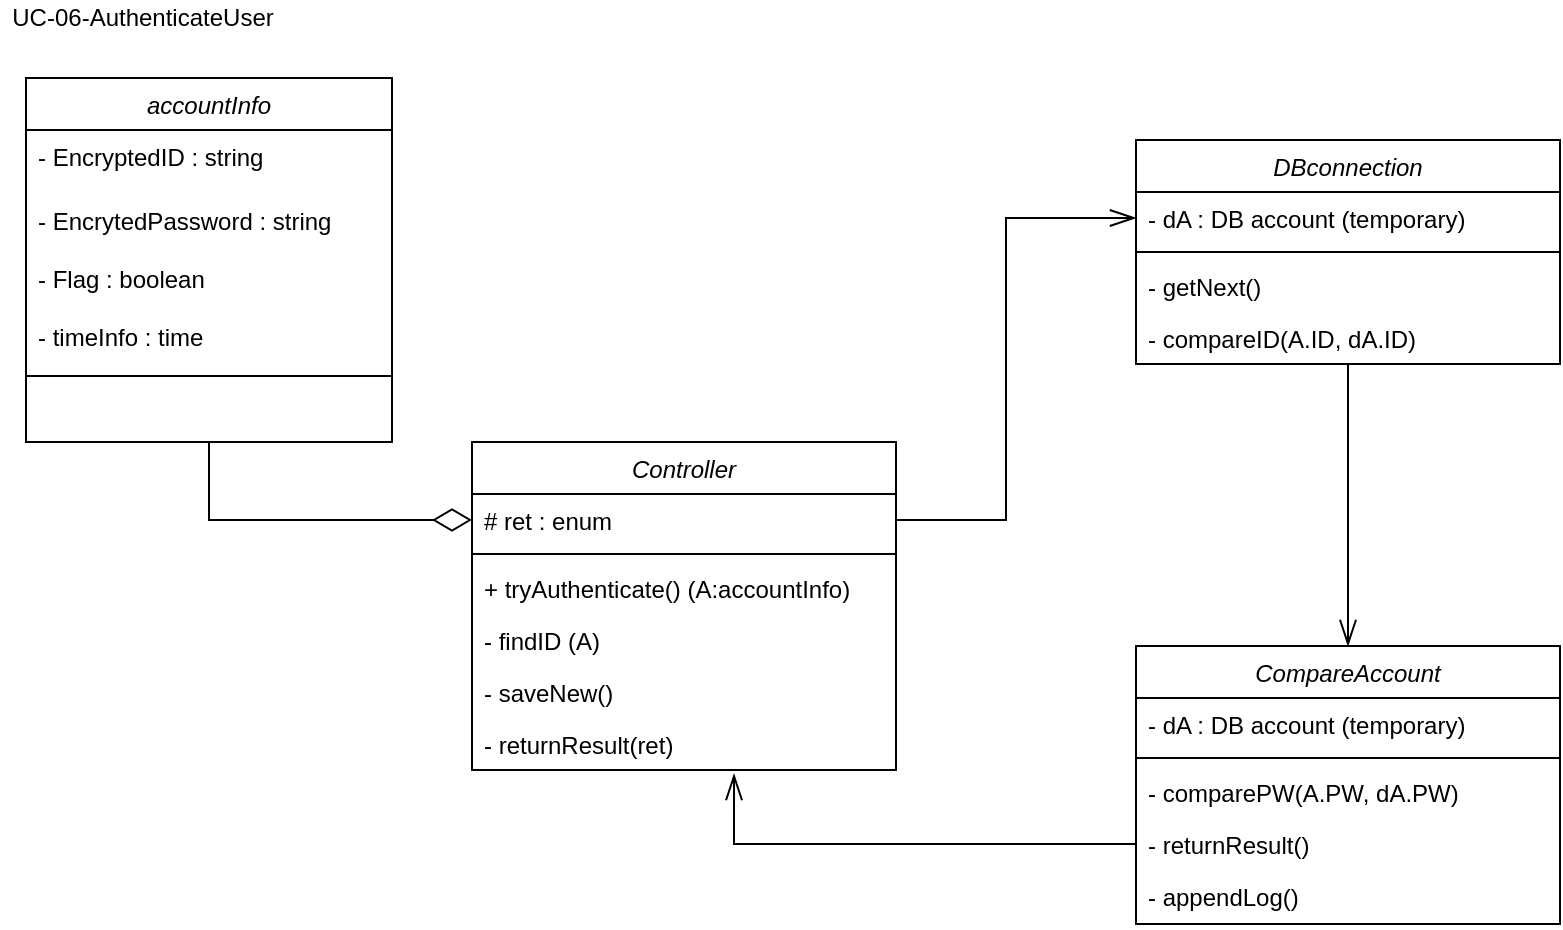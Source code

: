 <mxfile version="14.6.11" type="device"><diagram id="C5RBs43oDa-KdzZeNtuy" name="Page-1"><mxGraphModel dx="1155" dy="781" grid="0" gridSize="10" guides="1" tooltips="1" connect="1" arrows="1" fold="1" page="1" pageScale="1" pageWidth="827" pageHeight="1169" math="0" shadow="0"><root><mxCell id="WIyWlLk6GJQsqaUBKTNV-0"/><mxCell id="WIyWlLk6GJQsqaUBKTNV-1" parent="WIyWlLk6GJQsqaUBKTNV-0"/><mxCell id="_OxDIwBgwFHxbiOc1xIm-0" value="Controller" style="swimlane;fontStyle=2;align=center;verticalAlign=top;childLayout=stackLayout;horizontal=1;startSize=26;horizontalStack=0;resizeParent=1;resizeLast=0;collapsible=1;marginBottom=0;rounded=0;shadow=0;strokeWidth=1;" vertex="1" parent="WIyWlLk6GJQsqaUBKTNV-1"><mxGeometry x="242" y="229" width="212" height="164" as="geometry"><mxRectangle x="230" y="140" width="160" height="26" as="alternateBounds"/></mxGeometry></mxCell><mxCell id="_OxDIwBgwFHxbiOc1xIm-1" value="# ret : enum" style="text;align=left;verticalAlign=top;spacingLeft=4;spacingRight=4;overflow=hidden;rotatable=0;points=[[0,0.5],[1,0.5]];portConstraint=eastwest;rounded=0;shadow=0;html=0;" vertex="1" parent="_OxDIwBgwFHxbiOc1xIm-0"><mxGeometry y="26" width="212" height="26" as="geometry"/></mxCell><mxCell id="_OxDIwBgwFHxbiOc1xIm-2" value="" style="line;html=1;strokeWidth=1;align=left;verticalAlign=middle;spacingTop=-1;spacingLeft=3;spacingRight=3;rotatable=0;labelPosition=right;points=[];portConstraint=eastwest;" vertex="1" parent="_OxDIwBgwFHxbiOc1xIm-0"><mxGeometry y="52" width="212" height="8" as="geometry"/></mxCell><mxCell id="_OxDIwBgwFHxbiOc1xIm-3" value="+ tryAuthenticate() (A:accountInfo)&#10;" style="text;align=left;verticalAlign=top;spacingLeft=4;spacingRight=4;overflow=hidden;rotatable=0;points=[[0,0.5],[1,0.5]];portConstraint=eastwest;" vertex="1" parent="_OxDIwBgwFHxbiOc1xIm-0"><mxGeometry y="60" width="212" height="26" as="geometry"/></mxCell><mxCell id="_OxDIwBgwFHxbiOc1xIm-4" value="- findID (A)&#10;" style="text;align=left;verticalAlign=top;spacingLeft=4;spacingRight=4;overflow=hidden;rotatable=0;points=[[0,0.5],[1,0.5]];portConstraint=eastwest;" vertex="1" parent="_OxDIwBgwFHxbiOc1xIm-0"><mxGeometry y="86" width="212" height="26" as="geometry"/></mxCell><mxCell id="_OxDIwBgwFHxbiOc1xIm-5" value="- saveNew()&#10;" style="text;align=left;verticalAlign=top;spacingLeft=4;spacingRight=4;overflow=hidden;rotatable=0;points=[[0,0.5],[1,0.5]];portConstraint=eastwest;" vertex="1" parent="_OxDIwBgwFHxbiOc1xIm-0"><mxGeometry y="112" width="212" height="26" as="geometry"/></mxCell><mxCell id="_OxDIwBgwFHxbiOc1xIm-31" value="- returnResult(ret)&#10;" style="text;align=left;verticalAlign=top;spacingLeft=4;spacingRight=4;overflow=hidden;rotatable=0;points=[[0,0.5],[1,0.5]];portConstraint=eastwest;" vertex="1" parent="_OxDIwBgwFHxbiOc1xIm-0"><mxGeometry y="138" width="212" height="26" as="geometry"/></mxCell><mxCell id="_OxDIwBgwFHxbiOc1xIm-6" style="edgeStyle=orthogonalEdgeStyle;rounded=0;orthogonalLoop=1;jettySize=auto;html=1;entryX=0;entryY=0.5;entryDx=0;entryDy=0;endArrow=diamondThin;endFill=0;endSize=17;" edge="1" parent="WIyWlLk6GJQsqaUBKTNV-1" source="_OxDIwBgwFHxbiOc1xIm-7" target="_OxDIwBgwFHxbiOc1xIm-1"><mxGeometry relative="1" as="geometry"/></mxCell><mxCell id="_OxDIwBgwFHxbiOc1xIm-7" value="accountInfo" style="swimlane;fontStyle=2;align=center;verticalAlign=top;childLayout=stackLayout;horizontal=1;startSize=26;horizontalStack=0;resizeParent=1;resizeLast=0;collapsible=1;marginBottom=0;rounded=0;shadow=0;strokeWidth=1;" vertex="1" parent="WIyWlLk6GJQsqaUBKTNV-1"><mxGeometry x="19" y="47" width="183" height="182" as="geometry"><mxRectangle x="230" y="140" width="160" height="26" as="alternateBounds"/></mxGeometry></mxCell><mxCell id="_OxDIwBgwFHxbiOc1xIm-8" value="- EncryptedID : string" style="text;align=left;verticalAlign=top;spacingLeft=4;spacingRight=4;overflow=hidden;rotatable=0;points=[[0,0.5],[1,0.5]];portConstraint=eastwest;rounded=0;shadow=0;html=0;" vertex="1" parent="_OxDIwBgwFHxbiOc1xIm-7"><mxGeometry y="26" width="183" height="32" as="geometry"/></mxCell><mxCell id="_OxDIwBgwFHxbiOc1xIm-9" value="- EncrytedPassword : string" style="text;align=left;verticalAlign=top;spacingLeft=4;spacingRight=4;overflow=hidden;rotatable=0;points=[[0,0.5],[1,0.5]];portConstraint=eastwest;rounded=0;shadow=0;html=0;" vertex="1" parent="_OxDIwBgwFHxbiOc1xIm-7"><mxGeometry y="58" width="183" height="29" as="geometry"/></mxCell><mxCell id="_OxDIwBgwFHxbiOc1xIm-10" value="- Flag : boolean" style="text;align=left;verticalAlign=top;spacingLeft=4;spacingRight=4;overflow=hidden;rotatable=0;points=[[0,0.5],[1,0.5]];portConstraint=eastwest;rounded=0;shadow=0;html=0;" vertex="1" parent="_OxDIwBgwFHxbiOc1xIm-7"><mxGeometry y="87" width="183" height="29" as="geometry"/></mxCell><mxCell id="_OxDIwBgwFHxbiOc1xIm-11" value="- timeInfo : time" style="text;align=left;verticalAlign=top;spacingLeft=4;spacingRight=4;overflow=hidden;rotatable=0;points=[[0,0.5],[1,0.5]];portConstraint=eastwest;rounded=0;shadow=0;html=0;" vertex="1" parent="_OxDIwBgwFHxbiOc1xIm-7"><mxGeometry y="116" width="183" height="29" as="geometry"/></mxCell><mxCell id="_OxDIwBgwFHxbiOc1xIm-12" value="" style="line;html=1;strokeWidth=1;align=left;verticalAlign=middle;spacingTop=-1;spacingLeft=3;spacingRight=3;rotatable=0;labelPosition=right;points=[];portConstraint=eastwest;" vertex="1" parent="_OxDIwBgwFHxbiOc1xIm-7"><mxGeometry y="145" width="183" height="8" as="geometry"/></mxCell><mxCell id="_OxDIwBgwFHxbiOc1xIm-13" value="UC-06-AuthenticateUser" style="text;html=1;align=center;verticalAlign=middle;resizable=0;points=[];autosize=1;strokeColor=none;" vertex="1" parent="WIyWlLk6GJQsqaUBKTNV-1"><mxGeometry x="6" y="8" width="141" height="18" as="geometry"/></mxCell><mxCell id="_OxDIwBgwFHxbiOc1xIm-25" style="edgeStyle=orthogonalEdgeStyle;rounded=0;orthogonalLoop=1;jettySize=auto;html=1;entryX=0.5;entryY=0;entryDx=0;entryDy=0;endArrow=openThin;endFill=0;endSize=11;" edge="1" parent="WIyWlLk6GJQsqaUBKTNV-1" source="_OxDIwBgwFHxbiOc1xIm-14" target="_OxDIwBgwFHxbiOc1xIm-20"><mxGeometry relative="1" as="geometry"/></mxCell><mxCell id="_OxDIwBgwFHxbiOc1xIm-14" value="DBconnection" style="swimlane;fontStyle=2;align=center;verticalAlign=top;childLayout=stackLayout;horizontal=1;startSize=26;horizontalStack=0;resizeParent=1;resizeLast=0;collapsible=1;marginBottom=0;rounded=0;shadow=0;strokeWidth=1;" vertex="1" parent="WIyWlLk6GJQsqaUBKTNV-1"><mxGeometry x="574" y="78" width="212" height="112" as="geometry"><mxRectangle x="230" y="140" width="160" height="26" as="alternateBounds"/></mxGeometry></mxCell><mxCell id="_OxDIwBgwFHxbiOc1xIm-15" value="- dA : DB account (temporary)" style="text;align=left;verticalAlign=top;spacingLeft=4;spacingRight=4;overflow=hidden;rotatable=0;points=[[0,0.5],[1,0.5]];portConstraint=eastwest;rounded=0;shadow=0;html=0;" vertex="1" parent="_OxDIwBgwFHxbiOc1xIm-14"><mxGeometry y="26" width="212" height="26" as="geometry"/></mxCell><mxCell id="_OxDIwBgwFHxbiOc1xIm-16" value="" style="line;html=1;strokeWidth=1;align=left;verticalAlign=middle;spacingTop=-1;spacingLeft=3;spacingRight=3;rotatable=0;labelPosition=right;points=[];portConstraint=eastwest;" vertex="1" parent="_OxDIwBgwFHxbiOc1xIm-14"><mxGeometry y="52" width="212" height="8" as="geometry"/></mxCell><mxCell id="_OxDIwBgwFHxbiOc1xIm-17" value="- getNext()" style="text;align=left;verticalAlign=top;spacingLeft=4;spacingRight=4;overflow=hidden;rotatable=0;points=[[0,0.5],[1,0.5]];portConstraint=eastwest;" vertex="1" parent="_OxDIwBgwFHxbiOc1xIm-14"><mxGeometry y="60" width="212" height="26" as="geometry"/></mxCell><mxCell id="_OxDIwBgwFHxbiOc1xIm-18" value="- compareID(A.ID, dA.ID)" style="text;align=left;verticalAlign=top;spacingLeft=4;spacingRight=4;overflow=hidden;rotatable=0;points=[[0,0.5],[1,0.5]];portConstraint=eastwest;" vertex="1" parent="_OxDIwBgwFHxbiOc1xIm-14"><mxGeometry y="86" width="212" height="26" as="geometry"/></mxCell><mxCell id="_OxDIwBgwFHxbiOc1xIm-19" style="edgeStyle=orthogonalEdgeStyle;rounded=0;orthogonalLoop=1;jettySize=auto;html=1;entryX=0;entryY=0.5;entryDx=0;entryDy=0;endArrow=openThin;endFill=0;endSize=11;" edge="1" parent="WIyWlLk6GJQsqaUBKTNV-1" source="_OxDIwBgwFHxbiOc1xIm-1" target="_OxDIwBgwFHxbiOc1xIm-15"><mxGeometry relative="1" as="geometry"/></mxCell><mxCell id="_OxDIwBgwFHxbiOc1xIm-20" value="CompareAccount" style="swimlane;fontStyle=2;align=center;verticalAlign=top;childLayout=stackLayout;horizontal=1;startSize=26;horizontalStack=0;resizeParent=1;resizeLast=0;collapsible=1;marginBottom=0;rounded=0;shadow=0;strokeWidth=1;" vertex="1" parent="WIyWlLk6GJQsqaUBKTNV-1"><mxGeometry x="574" y="331" width="212" height="139" as="geometry"><mxRectangle x="230" y="140" width="160" height="26" as="alternateBounds"/></mxGeometry></mxCell><mxCell id="_OxDIwBgwFHxbiOc1xIm-21" value="- dA : DB account (temporary)" style="text;align=left;verticalAlign=top;spacingLeft=4;spacingRight=4;overflow=hidden;rotatable=0;points=[[0,0.5],[1,0.5]];portConstraint=eastwest;rounded=0;shadow=0;html=0;" vertex="1" parent="_OxDIwBgwFHxbiOc1xIm-20"><mxGeometry y="26" width="212" height="26" as="geometry"/></mxCell><mxCell id="_OxDIwBgwFHxbiOc1xIm-22" value="" style="line;html=1;strokeWidth=1;align=left;verticalAlign=middle;spacingTop=-1;spacingLeft=3;spacingRight=3;rotatable=0;labelPosition=right;points=[];portConstraint=eastwest;" vertex="1" parent="_OxDIwBgwFHxbiOc1xIm-20"><mxGeometry y="52" width="212" height="8" as="geometry"/></mxCell><mxCell id="_OxDIwBgwFHxbiOc1xIm-23" value="- comparePW(A.PW, dA.PW)" style="text;align=left;verticalAlign=top;spacingLeft=4;spacingRight=4;overflow=hidden;rotatable=0;points=[[0,0.5],[1,0.5]];portConstraint=eastwest;" vertex="1" parent="_OxDIwBgwFHxbiOc1xIm-20"><mxGeometry y="60" width="212" height="26" as="geometry"/></mxCell><mxCell id="_OxDIwBgwFHxbiOc1xIm-24" value="- returnResult()" style="text;align=left;verticalAlign=top;spacingLeft=4;spacingRight=4;overflow=hidden;rotatable=0;points=[[0,0.5],[1,0.5]];portConstraint=eastwest;" vertex="1" parent="_OxDIwBgwFHxbiOc1xIm-20"><mxGeometry y="86" width="212" height="26" as="geometry"/></mxCell><mxCell id="_OxDIwBgwFHxbiOc1xIm-29" value="- appendLog()" style="text;align=left;verticalAlign=top;spacingLeft=4;spacingRight=4;overflow=hidden;rotatable=0;points=[[0,0.5],[1,0.5]];portConstraint=eastwest;" vertex="1" parent="_OxDIwBgwFHxbiOc1xIm-20"><mxGeometry y="112" width="212" height="26" as="geometry"/></mxCell><mxCell id="_OxDIwBgwFHxbiOc1xIm-28" style="edgeStyle=orthogonalEdgeStyle;rounded=0;orthogonalLoop=1;jettySize=auto;html=1;endArrow=openThin;endFill=0;endSize=11;entryX=0.618;entryY=1.077;entryDx=0;entryDy=0;entryPerimeter=0;" edge="1" parent="WIyWlLk6GJQsqaUBKTNV-1" source="_OxDIwBgwFHxbiOc1xIm-24" target="_OxDIwBgwFHxbiOc1xIm-31"><mxGeometry relative="1" as="geometry"><mxPoint x="419" y="375" as="targetPoint"/><Array as="points"><mxPoint x="373" y="430"/></Array></mxGeometry></mxCell></root></mxGraphModel></diagram></mxfile>